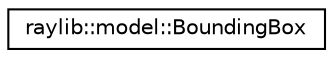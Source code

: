 digraph "Graphical Class Hierarchy"
{
 // LATEX_PDF_SIZE
  edge [fontname="Helvetica",fontsize="10",labelfontname="Helvetica",labelfontsize="10"];
  node [fontname="Helvetica",fontsize="10",shape=record];
  rankdir="LR";
  Node0 [label="raylib::model::BoundingBox",height=0.2,width=0.4,color="black", fillcolor="white", style="filled",URL="$classraylib_1_1model_1_1_bounding_box.html",tooltip="The BoundingBox Class."];
}
